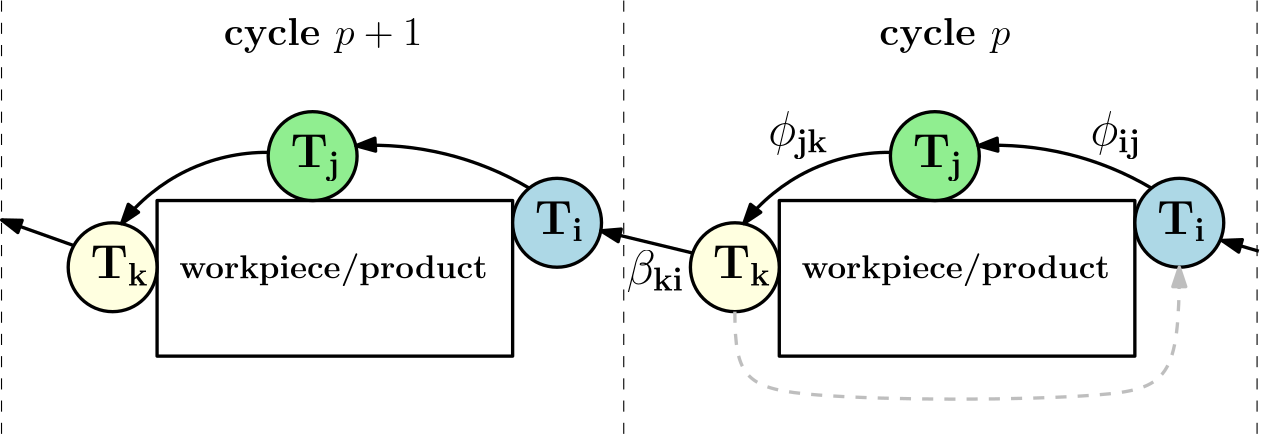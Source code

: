 <?xml version="1.0"?>
<!DOCTYPE ipe SYSTEM "ipe.dtd">
<ipe version="70206" creator="Ipe 7.2.7">
<info created="D:20170509132937" modified="D:20170509132937"/>
<ipestyle name="basic">
<symbol name="arrow/arc(spx)">
<path stroke="sym-stroke" fill="sym-stroke" pen="sym-pen">
0 0 m
-1 0.333 l
-1 -0.333 l
h
</path>
</symbol>
<symbol name="arrow/farc(spx)">
<path stroke="sym-stroke" fill="white" pen="sym-pen">
0 0 m
-1 0.333 l
-1 -0.333 l
h
</path>
</symbol>
<symbol name="arrow/ptarc(spx)">
<path stroke="sym-stroke" fill="sym-stroke" pen="sym-pen">
0 0 m
-1 0.333 l
-0.8 0 l
-1 -0.333 l
h
</path>
</symbol>
<symbol name="arrow/fptarc(spx)">
<path stroke="sym-stroke" fill="white" pen="sym-pen">
0 0 m
-1 0.333 l
-0.8 0 l
-1 -0.333 l
h
</path>
</symbol>
<symbol name="mark/circle(sx)" transformations="translations">
<path fill="sym-stroke">
0.6 0 0 0.6 0 0 e
0.4 0 0 0.4 0 0 e
</path>
</symbol>
<symbol name="mark/disk(sx)" transformations="translations">
<path fill="sym-stroke">
0.6 0 0 0.6 0 0 e
</path>
</symbol>
<symbol name="mark/fdisk(sfx)" transformations="translations">
<group>
<path fill="sym-fill">
0.5 0 0 0.5 0 0 e
</path>
<path fill="sym-stroke" fillrule="eofill">
0.6 0 0 0.6 0 0 e
0.4 0 0 0.4 0 0 e
</path>
</group>
</symbol>
<symbol name="mark/box(sx)" transformations="translations">
<path fill="sym-stroke" fillrule="eofill">
-0.6 -0.6 m
0.6 -0.6 l
0.6 0.6 l
-0.6 0.6 l
h
-0.4 -0.4 m
0.4 -0.4 l
0.4 0.4 l
-0.4 0.4 l
h
</path>
</symbol>
<symbol name="mark/square(sx)" transformations="translations">
<path fill="sym-stroke">
-0.6 -0.6 m
0.6 -0.6 l
0.6 0.6 l
-0.6 0.6 l
h
</path>
</symbol>
<symbol name="mark/fsquare(sfx)" transformations="translations">
<group>
<path fill="sym-fill">
-0.5 -0.5 m
0.5 -0.5 l
0.5 0.5 l
-0.5 0.5 l
h
</path>
<path fill="sym-stroke" fillrule="eofill">
-0.6 -0.6 m
0.6 -0.6 l
0.6 0.6 l
-0.6 0.6 l
h
-0.4 -0.4 m
0.4 -0.4 l
0.4 0.4 l
-0.4 0.4 l
h
</path>
</group>
</symbol>
<symbol name="mark/cross(sx)" transformations="translations">
<group>
<path fill="sym-stroke">
-0.43 -0.57 m
0.57 0.43 l
0.43 0.57 l
-0.57 -0.43 l
h
</path>
<path fill="sym-stroke">
-0.43 0.57 m
0.57 -0.43 l
0.43 -0.57 l
-0.57 0.43 l
h
</path>
</group>
</symbol>
<symbol name="arrow/fnormal(spx)">
<path stroke="sym-stroke" fill="white" pen="sym-pen">
0 0 m
-1 0.333 l
-1 -0.333 l
h
</path>
</symbol>
<symbol name="arrow/pointed(spx)">
<path stroke="sym-stroke" fill="sym-stroke" pen="sym-pen">
0 0 m
-1 0.333 l
-0.8 0 l
-1 -0.333 l
h
</path>
</symbol>
<symbol name="arrow/fpointed(spx)">
<path stroke="sym-stroke" fill="white" pen="sym-pen">
0 0 m
-1 0.333 l
-0.8 0 l
-1 -0.333 l
h
</path>
</symbol>
<symbol name="arrow/linear(spx)">
<path stroke="sym-stroke" pen="sym-pen">
-1 0.333 m
0 0 l
-1 -0.333 l
</path>
</symbol>
<symbol name="arrow/fdouble(spx)">
<path stroke="sym-stroke" fill="white" pen="sym-pen">
0 0 m
-1 0.333 l
-1 -0.333 l
h
-1 0 m
-2 0.333 l
-2 -0.333 l
h
</path>
</symbol>
<symbol name="arrow/double(spx)">
<path stroke="sym-stroke" fill="sym-stroke" pen="sym-pen">
0 0 m
-1 0.333 l
-1 -0.333 l
h
-1 0 m
-2 0.333 l
-2 -0.333 l
h
</path>
</symbol>
<pen name="heavier" value="0.8"/>
<pen name="fat" value="1.2"/>
<pen name="ultrafat" value="2"/>
<symbolsize name="large" value="5"/>
<symbolsize name="small" value="2"/>
<symbolsize name="tiny" value="1.1"/>
<arrowsize name="large" value="10"/>
<arrowsize name="small" value="5"/>
<arrowsize name="tiny" value="3"/>
<color name="red" value="1 0 0"/>
<color name="green" value="0 1 0"/>
<color name="blue" value="0 0 1"/>
<color name="yellow" value="1 1 0"/>
<color name="orange" value="1 0.647 0"/>
<color name="gold" value="1 0.843 0"/>
<color name="purple" value="0.627 0.125 0.941"/>
<color name="gray" value="0.745"/>
<color name="brown" value="0.647 0.165 0.165"/>
<color name="navy" value="0 0 0.502"/>
<color name="pink" value="1 0.753 0.796"/>
<color name="seagreen" value="0.18 0.545 0.341"/>
<color name="turquoise" value="0.251 0.878 0.816"/>
<color name="violet" value="0.933 0.51 0.933"/>
<color name="darkblue" value="0 0 0.545"/>
<color name="darkcyan" value="0 0.545 0.545"/>
<color name="darkgray" value="0.663"/>
<color name="darkgreen" value="0 0.392 0"/>
<color name="darkmagenta" value="0.545 0 0.545"/>
<color name="darkorange" value="1 0.549 0"/>
<color name="darkred" value="0.545 0 0"/>
<color name="lightblue" value="0.678 0.847 0.902"/>
<color name="lightcyan" value="0.878 1 1"/>
<color name="lightgray" value="0.827"/>
<color name="lightgreen" value="0.565 0.933 0.565"/>
<color name="lightyellow" value="1 1 0.878"/>
<dashstyle name="dashed" value="[4] 0"/>
<dashstyle name="dotted" value="[1 3] 0"/>
<dashstyle name="dash dotted" value="[4 2 1 2] 0"/>
<dashstyle name="dash dot dotted" value="[4 2 1 2 1 2] 0"/>
<textsize name="large" value="\large"/>
<textsize name="Large" value="\Large"/>
<textsize name="LARGE" value="\LARGE"/>
<textsize name="huge" value="\huge"/>
<textsize name="Huge" value="\Huge"/>
<textsize name="small" value="\small"/>
<textsize name="footnote" value="\footnotesize"/>
<textsize name="tiny" value="\tiny"/>
<textstyle name="center" begin="\begin{center}" end="\end{center}"/>
<textstyle name="itemize" begin="\begin{itemize}" end="\end{itemize}"/>
<textstyle name="item" begin="\begin{itemize}\item{}" end="\end{itemize}"/>
<gridsize name="4 pts" value="4"/>
<gridsize name="8 pts (~3 mm)" value="8"/>
<gridsize name="16 pts (~6 mm)" value="16"/>
<gridsize name="32 pts (~12 mm)" value="32"/>
<gridsize name="10 pts (~3.5 mm)" value="10"/>
<gridsize name="20 pts (~7 mm)" value="20"/>
<gridsize name="14 pts (~5 mm)" value="14"/>
<gridsize name="28 pts (~10 mm)" value="28"/>
<gridsize name="56 pts (~20 mm)" value="56"/>
<anglesize name="90 deg" value="90"/>
<anglesize name="60 deg" value="60"/>
<anglesize name="45 deg" value="45"/>
<anglesize name="30 deg" value="30"/>
<anglesize name="22.5 deg" value="22.5"/>
<opacity name="10%" value="0.1"/>
<opacity name="30%" value="0.3"/>
<opacity name="50%" value="0.5"/>
<opacity name="75%" value="0.75"/>
<tiling name="falling" angle="-60" step="4" width="1"/>
<tiling name="rising" angle="30" step="4" width="1"/>
</ipestyle>
<page>
<layer name="alpha"/>
<view layers="alpha" active="alpha"/>
<path layer="alpha" stroke="black" dash="dashed">
288 800 m
288 640 l
</path>
<path matrix="1 0 0 1 228 0" stroke="black" dash="dashed">
288 800 m
288 640 l
</path>
<path matrix="1 0 0 1 -224 0" stroke="black" dash="dashed">
288 800 m
288 640 l
</path>
<path matrix="1 0 0 1 232 0" stroke="black" pen="fat">
112 672 m
112 728 l
240 728 l
240 672 l
h
</path>
<path matrix="1 0 0 1 8 0" stroke="black" fill="lightblue" pen="fat">
16 0 0 16 480 720 e
</path>
<path stroke="black" fill="lightgreen" pen="fat">
16 0 0 16 400 744 e
</path>
<path matrix="1 0 0 1 8 -8" stroke="black" fill="lightyellow" pen="fat">
16 0 0 16 320 712 e
</path>
<text matrix="1 0 0 1 0 -4" transformations="translations" pos="480 720" stroke="black" type="label" width="17.704" height="11.814" depth="2.58" valign="baseline" size="LARGE" style="math">\bf{T_i}</text>
<text matrix="1 0 0 1 -88 20" transformations="translations" pos="480 720" stroke="black" type="label" width="18.077" height="11.809" depth="4.91" valign="baseline" size="LARGE" style="math">\bf{T_j}</text>
<text matrix="1 0 0 1 -160 -20" transformations="translations" pos="480 720" stroke="black" type="label" width="21.066" height="11.814" depth="2.58" valign="baseline" size="LARGE" style="math">\bf{T_k}</text>
<text matrix="1 0 0 1 -44 4" transformations="translations" pos="396 696" stroke="black" type="label" width="111.056" height="8.965" depth="2.99" valign="baseline" size="large">\bf{workpiece/product}</text>
<path matrix="1 0 0 1 8 0" stroke="black" pen="fat" arrow="normal/normal">
469.976 732.471 m
110.657 0 0 110.657 413.596 637.254 407.555 747.746 a
</path>
<path matrix="1 0 0 1 8 0" stroke="black" pen="fat" arrow="normal/normal">
376.057 745.35 m
66.0574 0 0 66.0574 375.472 679.295 323.196 719.678 a
</path>
<text matrix="1 0 0 1 8 0" transformations="translations" pos="448 748" stroke="black" type="label" width="18.32" height="11.952" depth="4.91" valign="baseline" size="LARGE" style="math">\bf{\phi_{ij}}</text>
<text matrix="1 0 0 1 -108 0" transformations="translations" pos="448 748" stroke="black" type="label" width="21.683" height="11.952" depth="4.91" valign="baseline" size="LARGE" style="math">\bf{\phi_{jk}}</text>
<text matrix="1 0 0 1 -16 0" transformations="translations" pos="396 784" stroke="black" type="label" width="47.141" height="9.962" depth="2.79" valign="baseline" size="Large">\bf{cycle $p$}</text>
<path matrix="1 0 0 1 8 0" stroke="black" pen="fat">
112 672 m
112 728 l
240 728 l
240 672 l
h
</path>
<path matrix="1 0 0 1 -216 0" stroke="black" fill="lightblue" pen="fat">
16 0 0 16 480 720 e
</path>
<path matrix="1 0 0 1 -224 0" stroke="black" fill="lightgreen" pen="fat">
16 0 0 16 400 744 e
</path>
<path matrix="1 0 0 1 -216 -8" stroke="black" fill="lightyellow" pen="fat">
16 0 0 16 320 712 e
</path>
<text matrix="1 0 0 1 -224 -4" transformations="translations" pos="480 720" stroke="black" type="label" width="17.704" height="11.814" depth="2.58" valign="baseline" size="LARGE" style="math">\bf{T_i}</text>
<text matrix="1 0 0 1 -312 20" transformations="translations" pos="480 720" stroke="black" type="label" width="18.077" height="11.809" depth="4.91" valign="baseline" size="LARGE" style="math">\bf{T_j}</text>
<text matrix="1 0 0 1 -384 -20" transformations="translations" pos="480 720" stroke="black" type="label" width="21.066" height="11.814" depth="2.58" valign="baseline" size="LARGE" style="math">\bf{T_k}</text>
<text matrix="1 0 0 1 -268 4" transformations="translations" pos="396 696" stroke="black" type="label" width="111.056" height="8.965" depth="2.99" valign="baseline" size="large">\bf{workpiece/product}</text>
<path matrix="1 0 0 1 -216 0" stroke="black" pen="fat" arrow="normal/normal">
469.976 732.471 m
110.657 0 0 110.657 413.596 637.254 407.555 747.746 a
</path>
<path matrix="1 0 0 1 -216 0" stroke="black" pen="fat" arrow="normal/normal">
376.057 745.35 m
66.0574 0 0 66.0574 375.472 679.295 323.196 719.678 a
</path>
<text matrix="1 0 0 1 -252 0" transformations="translations" pos="396 784" stroke="black" type="label" width="71.467" height="9.962" depth="2.79" valign="baseline" size="Large">\bf{cycle $p+1$}</text>
<path stroke="black" pen="fat" arrow="normal/normal">
312.835 709.1 m
279.738 717.115 l
</path>
<text matrix="1 0 0 1 -159.009 -49.8155" transformations="translations" pos="448 748" stroke="black" type="label" width="20.849" height="11.953" depth="3.35" valign="baseline" size="LARGE" style="math">\bf{\beta_{ki}}</text>
<path matrix="0.788883 0 0 1.15921 -156.628 -110.259" stroke="black" pen="fat" arrow="normal/normal">
312.835 709.1 m
279.738 717.115 l
</path>
<path matrix="0.401777 0 0 0.482884 390.933 367.358" stroke="black" pen="fat" arrow="normal/normal">
312.835 709.1 m
279.738 717.115 l
</path>
<path stroke="gray" dash="dashed" pen="fat" arrow="normal/normal">
328 688 m
328 664
336 656
480 656
488 664
488 704 c
</path>
</page>
</ipe>
